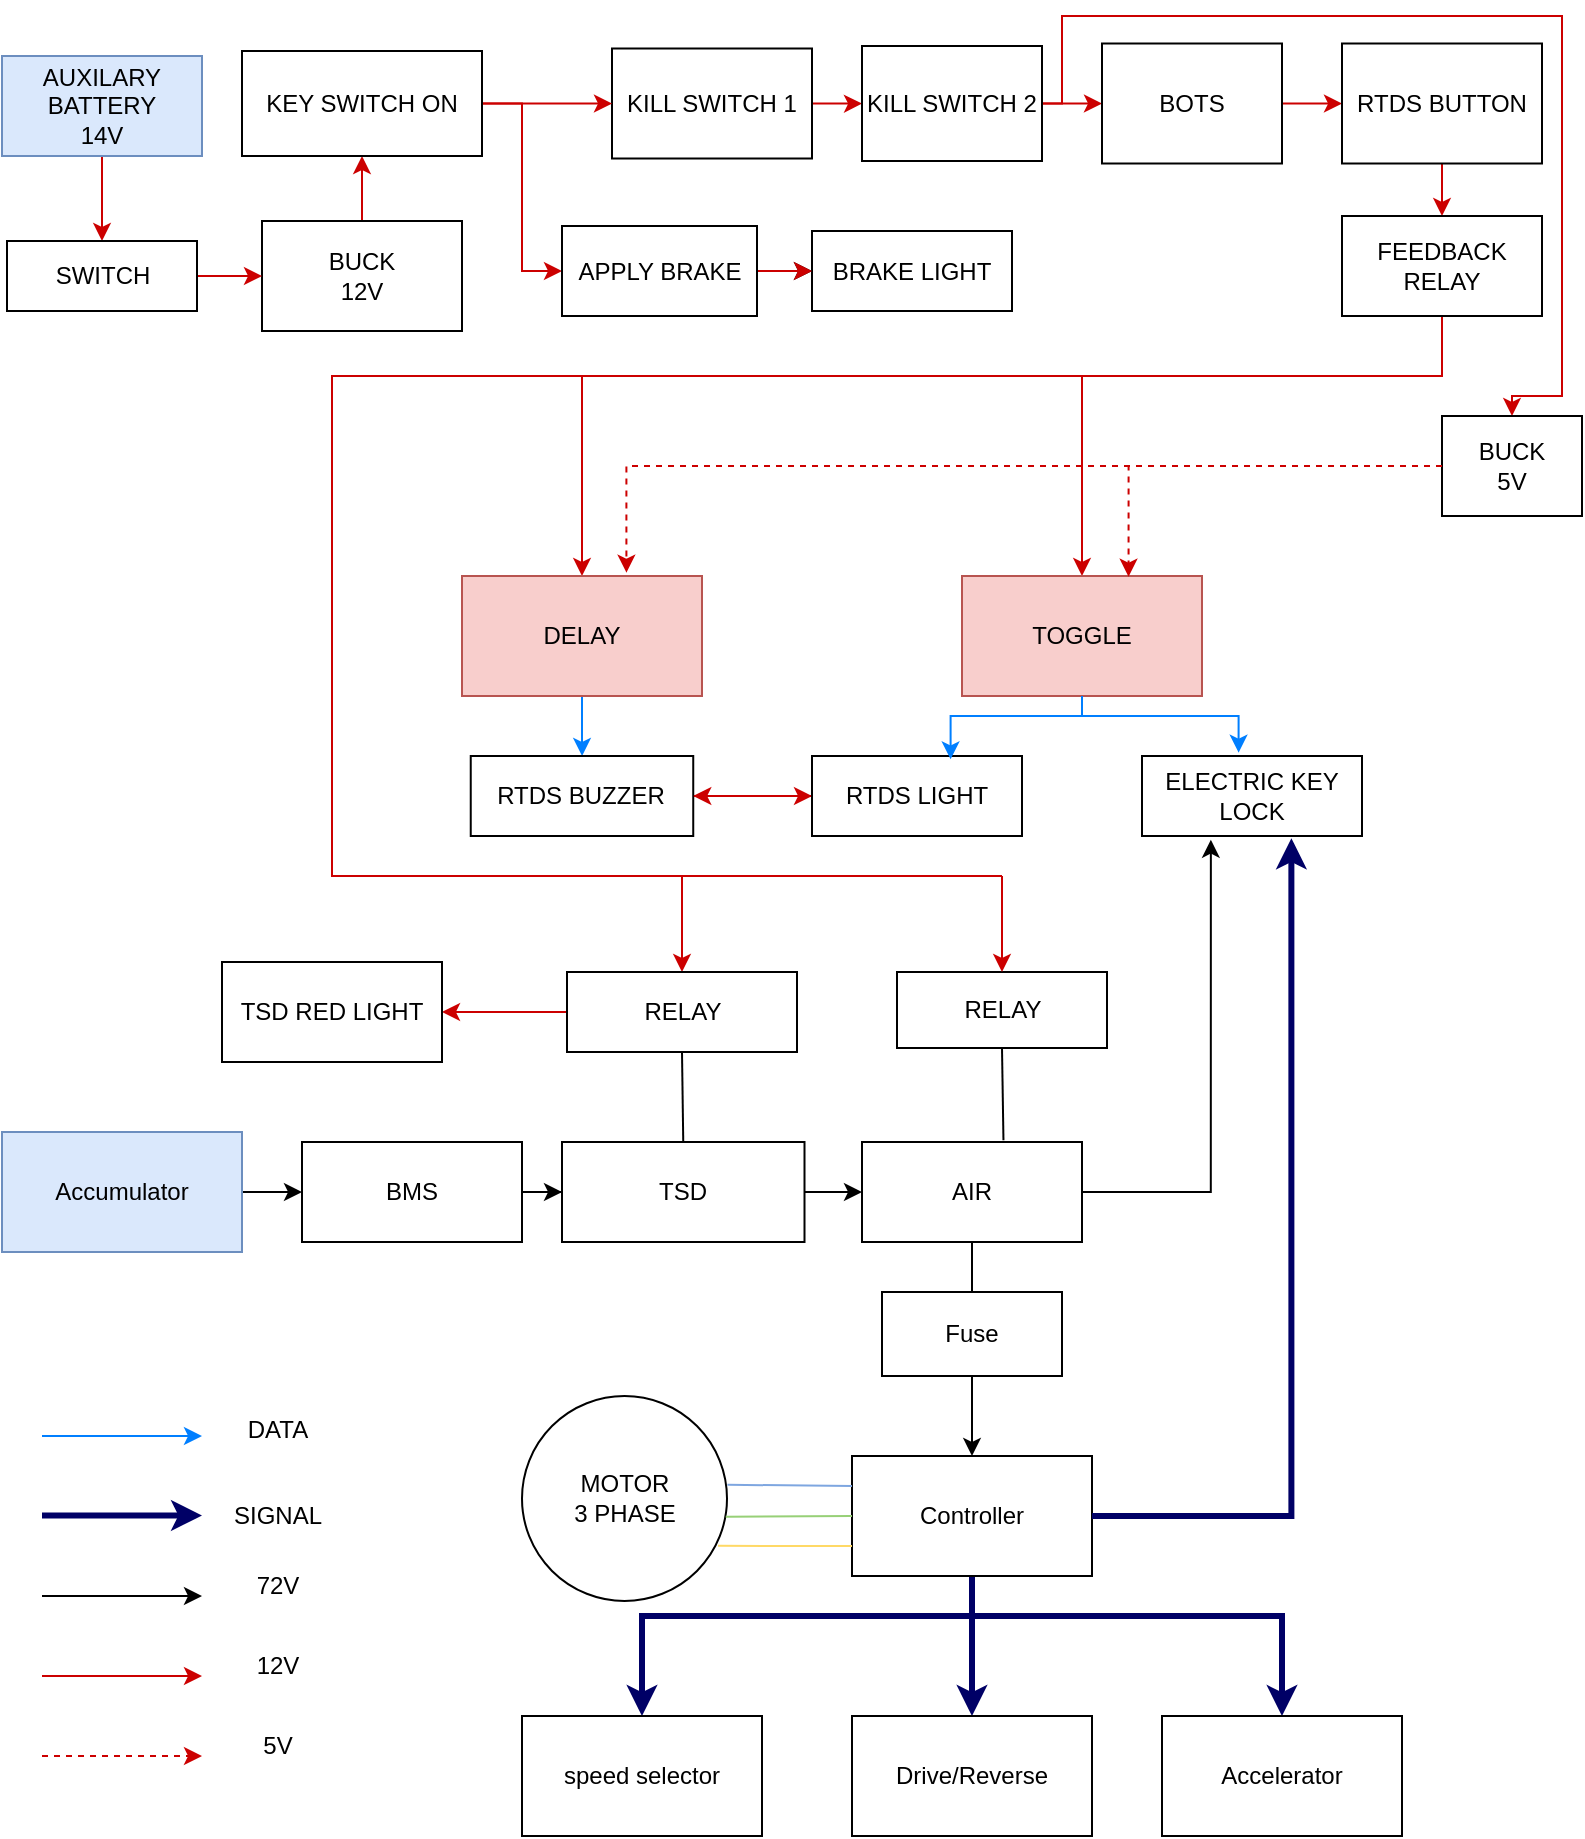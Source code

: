 <mxfile version="22.1.11" type="github">
  <diagram name="Page-1" id="5z9JhxZ2LXVQe261_9Ux">
    <mxGraphModel dx="1750" dy="870" grid="1" gridSize="10" guides="1" tooltips="1" connect="1" arrows="1" fold="1" page="1" pageScale="1" pageWidth="850" pageHeight="1100" math="0" shadow="0">
      <root>
        <mxCell id="0" />
        <mxCell id="1" parent="0" />
        <mxCell id="dyvwr03DCd8j8Xf0D3im-3" value="" style="edgeStyle=orthogonalEdgeStyle;rounded=0;orthogonalLoop=1;jettySize=auto;html=1;strokeColor=#CC0000;" edge="1" parent="1" source="opBt1St4BZjjfpRbZEwM-1" target="dyvwr03DCd8j8Xf0D3im-2">
          <mxGeometry relative="1" as="geometry" />
        </mxCell>
        <mxCell id="opBt1St4BZjjfpRbZEwM-1" value="AUXILARY BATTERY&lt;br&gt;14V" style="rounded=0;whiteSpace=wrap;html=1;fillColor=#dae8fc;strokeColor=#6c8ebf;" parent="1" vertex="1">
          <mxGeometry x="20" y="30" width="100" height="50" as="geometry" />
        </mxCell>
        <mxCell id="opBt1St4BZjjfpRbZEwM-2" value="BRAKE LIGHT" style="rounded=0;whiteSpace=wrap;html=1;" parent="1" vertex="1">
          <mxGeometry x="425" y="117.5" width="100" height="40" as="geometry" />
        </mxCell>
        <mxCell id="dyvwr03DCd8j8Xf0D3im-10" value="" style="edgeStyle=orthogonalEdgeStyle;rounded=0;orthogonalLoop=1;jettySize=auto;html=1;strokeColor=#CC0000;" edge="1" parent="1" source="opBt1St4BZjjfpRbZEwM-3" target="opBt1St4BZjjfpRbZEwM-4">
          <mxGeometry relative="1" as="geometry" />
        </mxCell>
        <mxCell id="opBt1St4BZjjfpRbZEwM-3" value="KILL SWITCH 1" style="rounded=0;whiteSpace=wrap;html=1;" parent="1" vertex="1">
          <mxGeometry x="325" y="26.25" width="100" height="55" as="geometry" />
        </mxCell>
        <mxCell id="dyvwr03DCd8j8Xf0D3im-11" value="" style="edgeStyle=orthogonalEdgeStyle;rounded=0;orthogonalLoop=1;jettySize=auto;html=1;strokeColor=#CC0000;entryX=0.5;entryY=0;entryDx=0;entryDy=0;" edge="1" parent="1" source="opBt1St4BZjjfpRbZEwM-4" target="dyvwr03DCd8j8Xf0D3im-26">
          <mxGeometry relative="1" as="geometry">
            <Array as="points">
              <mxPoint x="550" y="54" />
              <mxPoint x="550" y="10" />
              <mxPoint x="800" y="10" />
              <mxPoint x="800" y="200" />
              <mxPoint x="775" y="200" />
            </Array>
          </mxGeometry>
        </mxCell>
        <mxCell id="dyvwr03DCd8j8Xf0D3im-28" value="" style="edgeStyle=orthogonalEdgeStyle;rounded=0;orthogonalLoop=1;jettySize=auto;html=1;strokeColor=#CC0000;" edge="1" parent="1" source="opBt1St4BZjjfpRbZEwM-4" target="opBt1St4BZjjfpRbZEwM-5">
          <mxGeometry relative="1" as="geometry" />
        </mxCell>
        <mxCell id="opBt1St4BZjjfpRbZEwM-4" value="KILL SWITCH 2" style="rounded=0;whiteSpace=wrap;html=1;" parent="1" vertex="1">
          <mxGeometry x="450" y="25" width="90" height="57.5" as="geometry" />
        </mxCell>
        <mxCell id="dyvwr03DCd8j8Xf0D3im-29" value="" style="edgeStyle=orthogonalEdgeStyle;rounded=0;orthogonalLoop=1;jettySize=auto;html=1;strokeColor=#CC0000;" edge="1" parent="1" source="opBt1St4BZjjfpRbZEwM-5" target="opBt1St4BZjjfpRbZEwM-7">
          <mxGeometry relative="1" as="geometry" />
        </mxCell>
        <mxCell id="dyvwr03DCd8j8Xf0D3im-42" style="rounded=0;orthogonalLoop=1;jettySize=auto;html=1;entryX=0.5;entryY=0;entryDx=0;entryDy=0;strokeColor=#CC0000;" edge="1" parent="1" target="dyvwr03DCd8j8Xf0D3im-50">
          <mxGeometry relative="1" as="geometry">
            <mxPoint x="310" y="190" as="sourcePoint" />
            <mxPoint x="86.46" y="496.25" as="targetPoint" />
            <Array as="points">
              <mxPoint x="185" y="190" />
              <mxPoint x="185" y="440" />
              <mxPoint x="360" y="440" />
            </Array>
          </mxGeometry>
        </mxCell>
        <mxCell id="opBt1St4BZjjfpRbZEwM-5" value="BOTS" style="rounded=0;whiteSpace=wrap;html=1;" parent="1" vertex="1">
          <mxGeometry x="570" y="23.75" width="90" height="60" as="geometry" />
        </mxCell>
        <mxCell id="dyvwr03DCd8j8Xf0D3im-7" value="" style="edgeStyle=orthogonalEdgeStyle;rounded=0;orthogonalLoop=1;jettySize=auto;html=1;strokeColor=#CC0000;" edge="1" parent="1" source="opBt1St4BZjjfpRbZEwM-6" target="dyvwr03DCd8j8Xf0D3im-6">
          <mxGeometry relative="1" as="geometry" />
        </mxCell>
        <mxCell id="opBt1St4BZjjfpRbZEwM-6" value="BUCK&lt;br&gt;12V" style="rounded=0;whiteSpace=wrap;html=1;" parent="1" vertex="1">
          <mxGeometry x="150" y="112.5" width="100" height="55" as="geometry" />
        </mxCell>
        <mxCell id="dyvwr03DCd8j8Xf0D3im-25" value="" style="edgeStyle=orthogonalEdgeStyle;rounded=0;orthogonalLoop=1;jettySize=auto;html=1;strokeColor=#CC0000;" edge="1" parent="1" source="opBt1St4BZjjfpRbZEwM-7" target="dyvwr03DCd8j8Xf0D3im-24">
          <mxGeometry relative="1" as="geometry" />
        </mxCell>
        <mxCell id="opBt1St4BZjjfpRbZEwM-7" value="RTDS BUTTON" style="rounded=0;whiteSpace=wrap;html=1;" parent="1" vertex="1">
          <mxGeometry x="690" y="23.75" width="100" height="60" as="geometry" />
        </mxCell>
        <mxCell id="dyvwr03DCd8j8Xf0D3im-52" value="" style="edgeStyle=orthogonalEdgeStyle;rounded=0;orthogonalLoop=1;jettySize=auto;html=1;" edge="1" parent="1" source="opBt1St4BZjjfpRbZEwM-8" target="dyvwr03DCd8j8Xf0D3im-48">
          <mxGeometry relative="1" as="geometry" />
        </mxCell>
        <mxCell id="opBt1St4BZjjfpRbZEwM-8" value="Accumulator" style="rounded=0;whiteSpace=wrap;html=1;fillColor=#dae8fc;strokeColor=#6c8ebf;" parent="1" vertex="1">
          <mxGeometry x="20" y="568" width="120" height="60" as="geometry" />
        </mxCell>
        <mxCell id="dyvwr03DCd8j8Xf0D3im-66" value="" style="edgeStyle=orthogonalEdgeStyle;rounded=0;orthogonalLoop=1;jettySize=auto;html=1;" edge="1" parent="1" source="opBt1St4BZjjfpRbZEwM-9" target="opBt1St4BZjjfpRbZEwM-11">
          <mxGeometry relative="1" as="geometry" />
        </mxCell>
        <mxCell id="opBt1St4BZjjfpRbZEwM-9" value="AIR" style="rounded=0;whiteSpace=wrap;html=1;" parent="1" vertex="1">
          <mxGeometry x="450" y="573" width="110" height="50" as="geometry" />
        </mxCell>
        <mxCell id="opBt1St4BZjjfpRbZEwM-10" value="Fuse" style="rounded=0;whiteSpace=wrap;html=1;" parent="1" vertex="1">
          <mxGeometry x="460" y="648" width="90" height="42" as="geometry" />
        </mxCell>
        <mxCell id="dyvwr03DCd8j8Xf0D3im-67" value="" style="edgeStyle=orthogonalEdgeStyle;rounded=0;orthogonalLoop=1;jettySize=auto;html=1;strokeColor=#000066;strokeWidth=3;" edge="1" parent="1" source="opBt1St4BZjjfpRbZEwM-11" target="opBt1St4BZjjfpRbZEwM-13">
          <mxGeometry relative="1" as="geometry" />
        </mxCell>
        <mxCell id="dyvwr03DCd8j8Xf0D3im-68" style="edgeStyle=orthogonalEdgeStyle;rounded=0;orthogonalLoop=1;jettySize=auto;html=1;strokeColor=#000066;strokeWidth=3;" edge="1" parent="1" source="opBt1St4BZjjfpRbZEwM-11" target="opBt1St4BZjjfpRbZEwM-14">
          <mxGeometry relative="1" as="geometry">
            <Array as="points">
              <mxPoint x="505" y="810" />
              <mxPoint x="340" y="810" />
            </Array>
          </mxGeometry>
        </mxCell>
        <mxCell id="dyvwr03DCd8j8Xf0D3im-69" style="edgeStyle=orthogonalEdgeStyle;rounded=0;orthogonalLoop=1;jettySize=auto;html=1;entryX=0.5;entryY=0;entryDx=0;entryDy=0;strokeColor=#000066;strokeWidth=3;" edge="1" parent="1" source="opBt1St4BZjjfpRbZEwM-11" target="opBt1St4BZjjfpRbZEwM-12">
          <mxGeometry relative="1" as="geometry">
            <Array as="points">
              <mxPoint x="505" y="810" />
              <mxPoint x="660" y="810" />
            </Array>
          </mxGeometry>
        </mxCell>
        <mxCell id="opBt1St4BZjjfpRbZEwM-11" value="Controller" style="rounded=0;whiteSpace=wrap;html=1;" parent="1" vertex="1">
          <mxGeometry x="445" y="730" width="120" height="60" as="geometry" />
        </mxCell>
        <mxCell id="opBt1St4BZjjfpRbZEwM-12" value="Accelerator" style="rounded=0;whiteSpace=wrap;html=1;" parent="1" vertex="1">
          <mxGeometry x="600" y="860" width="120" height="60" as="geometry" />
        </mxCell>
        <mxCell id="opBt1St4BZjjfpRbZEwM-13" value="Drive/Reverse" style="rounded=0;whiteSpace=wrap;html=1;" parent="1" vertex="1">
          <mxGeometry x="445" y="860" width="120" height="60" as="geometry" />
        </mxCell>
        <mxCell id="opBt1St4BZjjfpRbZEwM-14" value="speed selector" style="rounded=0;whiteSpace=wrap;html=1;" parent="1" vertex="1">
          <mxGeometry x="280" y="860" width="120" height="60" as="geometry" />
        </mxCell>
        <mxCell id="dyvwr03DCd8j8Xf0D3im-5" value="" style="edgeStyle=orthogonalEdgeStyle;rounded=0;orthogonalLoop=1;jettySize=auto;html=1;strokeColor=#CC0000;" edge="1" parent="1" source="dyvwr03DCd8j8Xf0D3im-2" target="opBt1St4BZjjfpRbZEwM-6">
          <mxGeometry relative="1" as="geometry" />
        </mxCell>
        <mxCell id="dyvwr03DCd8j8Xf0D3im-2" value="SWITCH&lt;br&gt;" style="rounded=0;whiteSpace=wrap;html=1;" vertex="1" parent="1">
          <mxGeometry x="22.5" y="122.5" width="95" height="35" as="geometry" />
        </mxCell>
        <mxCell id="dyvwr03DCd8j8Xf0D3im-9" value="" style="edgeStyle=elbowEdgeStyle;rounded=0;orthogonalLoop=1;jettySize=auto;html=1;strokeColor=#CC0000;" edge="1" parent="1" source="dyvwr03DCd8j8Xf0D3im-6" target="opBt1St4BZjjfpRbZEwM-3">
          <mxGeometry relative="1" as="geometry" />
        </mxCell>
        <mxCell id="dyvwr03DCd8j8Xf0D3im-21" value="" style="edgeStyle=orthogonalEdgeStyle;rounded=0;orthogonalLoop=1;jettySize=auto;html=1;entryX=0;entryY=0.5;entryDx=0;entryDy=0;strokeColor=#CC0000;" edge="1" parent="1" source="dyvwr03DCd8j8Xf0D3im-6" target="dyvwr03DCd8j8Xf0D3im-8">
          <mxGeometry relative="1" as="geometry" />
        </mxCell>
        <mxCell id="dyvwr03DCd8j8Xf0D3im-6" value="KEY SWITCH ON" style="rounded=0;whiteSpace=wrap;html=1;" vertex="1" parent="1">
          <mxGeometry x="140" y="27.5" width="120" height="52.5" as="geometry" />
        </mxCell>
        <mxCell id="dyvwr03DCd8j8Xf0D3im-22" value="" style="edgeStyle=orthogonalEdgeStyle;rounded=0;orthogonalLoop=1;jettySize=auto;html=1;" edge="1" parent="1" source="dyvwr03DCd8j8Xf0D3im-8" target="opBt1St4BZjjfpRbZEwM-2">
          <mxGeometry relative="1" as="geometry" />
        </mxCell>
        <mxCell id="dyvwr03DCd8j8Xf0D3im-23" value="" style="edgeStyle=orthogonalEdgeStyle;rounded=0;orthogonalLoop=1;jettySize=auto;html=1;strokeColor=#CC0000;" edge="1" parent="1" source="dyvwr03DCd8j8Xf0D3im-8" target="opBt1St4BZjjfpRbZEwM-2">
          <mxGeometry relative="1" as="geometry" />
        </mxCell>
        <mxCell id="dyvwr03DCd8j8Xf0D3im-8" value="APPLY BRAKE" style="rounded=0;whiteSpace=wrap;html=1;" vertex="1" parent="1">
          <mxGeometry x="300" y="115" width="97.5" height="45" as="geometry" />
        </mxCell>
        <mxCell id="dyvwr03DCd8j8Xf0D3im-33" value="" style="edgeStyle=orthogonalEdgeStyle;rounded=0;orthogonalLoop=1;jettySize=auto;html=1;entryX=0.5;entryY=0;entryDx=0;entryDy=0;strokeColor=#CC0000;" edge="1" parent="1" source="dyvwr03DCd8j8Xf0D3im-24" target="dyvwr03DCd8j8Xf0D3im-34">
          <mxGeometry relative="1" as="geometry">
            <mxPoint x="360" y="280" as="targetPoint" />
            <Array as="points">
              <mxPoint x="740" y="190" />
              <mxPoint x="310" y="190" />
            </Array>
          </mxGeometry>
        </mxCell>
        <mxCell id="dyvwr03DCd8j8Xf0D3im-36" style="edgeStyle=orthogonalEdgeStyle;rounded=0;orthogonalLoop=1;jettySize=auto;html=1;entryX=0.5;entryY=0;entryDx=0;entryDy=0;strokeColor=#CC0000;" edge="1" parent="1" source="dyvwr03DCd8j8Xf0D3im-24" target="dyvwr03DCd8j8Xf0D3im-35">
          <mxGeometry relative="1" as="geometry">
            <Array as="points">
              <mxPoint x="740" y="190" />
              <mxPoint x="560" y="190" />
            </Array>
          </mxGeometry>
        </mxCell>
        <mxCell id="dyvwr03DCd8j8Xf0D3im-24" value="FEEDBACK RELAY" style="rounded=0;whiteSpace=wrap;html=1;" vertex="1" parent="1">
          <mxGeometry x="690" y="110" width="100" height="50" as="geometry" />
        </mxCell>
        <mxCell id="dyvwr03DCd8j8Xf0D3im-26" value="BUCK&lt;br&gt;5V" style="rounded=0;whiteSpace=wrap;html=1;" vertex="1" parent="1">
          <mxGeometry x="740" y="210" width="70" height="50" as="geometry" />
        </mxCell>
        <mxCell id="dyvwr03DCd8j8Xf0D3im-45" value="" style="edgeStyle=orthogonalEdgeStyle;rounded=0;orthogonalLoop=1;jettySize=auto;html=1;strokeColor=#007FFF;" edge="1" parent="1" source="dyvwr03DCd8j8Xf0D3im-34" target="dyvwr03DCd8j8Xf0D3im-39">
          <mxGeometry relative="1" as="geometry" />
        </mxCell>
        <mxCell id="dyvwr03DCd8j8Xf0D3im-34" value="DELAY" style="rounded=0;whiteSpace=wrap;html=1;fillColor=#f8cecc;strokeColor=#b85450;" vertex="1" parent="1">
          <mxGeometry x="250" y="290" width="120" height="60" as="geometry" />
        </mxCell>
        <mxCell id="dyvwr03DCd8j8Xf0D3im-35" value="TOGGLE" style="rounded=0;whiteSpace=wrap;html=1;fillColor=#f8cecc;strokeColor=#b85450;" vertex="1" parent="1">
          <mxGeometry x="500" y="290" width="120" height="60" as="geometry" />
        </mxCell>
        <mxCell id="dyvwr03DCd8j8Xf0D3im-37" style="edgeStyle=orthogonalEdgeStyle;rounded=0;orthogonalLoop=1;jettySize=auto;html=1;entryX=0.685;entryY=-0.028;entryDx=0;entryDy=0;entryPerimeter=0;dashed=1;strokeColor=#CC0000;" edge="1" parent="1" source="dyvwr03DCd8j8Xf0D3im-26" target="dyvwr03DCd8j8Xf0D3im-34">
          <mxGeometry relative="1" as="geometry" />
        </mxCell>
        <mxCell id="dyvwr03DCd8j8Xf0D3im-38" style="edgeStyle=orthogonalEdgeStyle;rounded=0;orthogonalLoop=1;jettySize=auto;html=1;entryX=0.694;entryY=0.006;entryDx=0;entryDy=0;entryPerimeter=0;dashed=1;strokeColor=#CC0000;" edge="1" parent="1" source="dyvwr03DCd8j8Xf0D3im-26" target="dyvwr03DCd8j8Xf0D3im-35">
          <mxGeometry relative="1" as="geometry" />
        </mxCell>
        <mxCell id="dyvwr03DCd8j8Xf0D3im-43" value="" style="edgeStyle=orthogonalEdgeStyle;rounded=0;orthogonalLoop=1;jettySize=auto;html=1;strokeColor=#CC0000;" edge="1" parent="1" source="dyvwr03DCd8j8Xf0D3im-39" target="dyvwr03DCd8j8Xf0D3im-40">
          <mxGeometry relative="1" as="geometry" />
        </mxCell>
        <mxCell id="dyvwr03DCd8j8Xf0D3im-39" value="RTDS BUZZER" style="rounded=0;whiteSpace=wrap;html=1;" vertex="1" parent="1">
          <mxGeometry x="254.37" y="380" width="111.25" height="40" as="geometry" />
        </mxCell>
        <mxCell id="dyvwr03DCd8j8Xf0D3im-44" style="edgeStyle=orthogonalEdgeStyle;rounded=0;orthogonalLoop=1;jettySize=auto;html=1;entryX=1;entryY=0.5;entryDx=0;entryDy=0;strokeColor=#CC0000;" edge="1" parent="1" source="dyvwr03DCd8j8Xf0D3im-40" target="dyvwr03DCd8j8Xf0D3im-39">
          <mxGeometry relative="1" as="geometry" />
        </mxCell>
        <mxCell id="dyvwr03DCd8j8Xf0D3im-40" value="RTDS LIGHT" style="rounded=0;whiteSpace=wrap;html=1;" vertex="1" parent="1">
          <mxGeometry x="425" y="380" width="105" height="40" as="geometry" />
        </mxCell>
        <mxCell id="dyvwr03DCd8j8Xf0D3im-41" value="ELECTRIC KEY LOCK" style="rounded=0;whiteSpace=wrap;html=1;" vertex="1" parent="1">
          <mxGeometry x="590" y="380" width="110" height="40" as="geometry" />
        </mxCell>
        <mxCell id="dyvwr03DCd8j8Xf0D3im-46" style="edgeStyle=orthogonalEdgeStyle;rounded=0;orthogonalLoop=1;jettySize=auto;html=1;entryX=0.66;entryY=0.042;entryDx=0;entryDy=0;entryPerimeter=0;strokeColor=#007FFF;" edge="1" parent="1" source="dyvwr03DCd8j8Xf0D3im-35" target="dyvwr03DCd8j8Xf0D3im-40">
          <mxGeometry relative="1" as="geometry">
            <Array as="points">
              <mxPoint x="560" y="360" />
              <mxPoint x="494" y="360" />
            </Array>
          </mxGeometry>
        </mxCell>
        <mxCell id="dyvwr03DCd8j8Xf0D3im-47" style="edgeStyle=orthogonalEdgeStyle;rounded=0;orthogonalLoop=1;jettySize=auto;html=1;entryX=0.439;entryY=-0.042;entryDx=0;entryDy=0;entryPerimeter=0;strokeColor=#007FFF;" edge="1" parent="1" source="dyvwr03DCd8j8Xf0D3im-35" target="dyvwr03DCd8j8Xf0D3im-41">
          <mxGeometry relative="1" as="geometry">
            <Array as="points">
              <mxPoint x="560" y="360" />
              <mxPoint x="638" y="360" />
            </Array>
          </mxGeometry>
        </mxCell>
        <mxCell id="dyvwr03DCd8j8Xf0D3im-53" value="" style="edgeStyle=orthogonalEdgeStyle;rounded=0;orthogonalLoop=1;jettySize=auto;html=1;" edge="1" parent="1" source="dyvwr03DCd8j8Xf0D3im-48" target="dyvwr03DCd8j8Xf0D3im-49">
          <mxGeometry relative="1" as="geometry" />
        </mxCell>
        <mxCell id="dyvwr03DCd8j8Xf0D3im-48" value="BMS" style="rounded=0;whiteSpace=wrap;html=1;" vertex="1" parent="1">
          <mxGeometry x="170" y="573" width="110" height="50" as="geometry" />
        </mxCell>
        <mxCell id="dyvwr03DCd8j8Xf0D3im-60" value="" style="edgeStyle=orthogonalEdgeStyle;rounded=0;orthogonalLoop=1;jettySize=auto;html=1;" edge="1" parent="1" source="dyvwr03DCd8j8Xf0D3im-49" target="opBt1St4BZjjfpRbZEwM-9">
          <mxGeometry relative="1" as="geometry" />
        </mxCell>
        <mxCell id="dyvwr03DCd8j8Xf0D3im-49" value="TSD" style="rounded=0;whiteSpace=wrap;html=1;" vertex="1" parent="1">
          <mxGeometry x="300" y="573" width="121.25" height="50" as="geometry" />
        </mxCell>
        <mxCell id="dyvwr03DCd8j8Xf0D3im-56" value="" style="edgeStyle=orthogonalEdgeStyle;rounded=0;orthogonalLoop=1;jettySize=auto;html=1;strokeColor=#CC0000;" edge="1" parent="1" source="dyvwr03DCd8j8Xf0D3im-50" target="dyvwr03DCd8j8Xf0D3im-51">
          <mxGeometry relative="1" as="geometry" />
        </mxCell>
        <mxCell id="dyvwr03DCd8j8Xf0D3im-50" value="RELAY" style="rounded=0;whiteSpace=wrap;html=1;" vertex="1" parent="1">
          <mxGeometry x="302.5" y="488" width="115" height="40" as="geometry" />
        </mxCell>
        <mxCell id="dyvwr03DCd8j8Xf0D3im-51" value="TSD RED LIGHT" style="rounded=0;whiteSpace=wrap;html=1;" vertex="1" parent="1">
          <mxGeometry x="130" y="483" width="110" height="50" as="geometry" />
        </mxCell>
        <mxCell id="dyvwr03DCd8j8Xf0D3im-61" value="RELAY" style="rounded=0;whiteSpace=wrap;html=1;" vertex="1" parent="1">
          <mxGeometry x="467.5" y="488" width="105" height="38" as="geometry" />
        </mxCell>
        <mxCell id="dyvwr03DCd8j8Xf0D3im-62" value="" style="endArrow=none;html=1;rounded=0;strokeColor=#CC0000;" edge="1" parent="1">
          <mxGeometry width="50" height="50" relative="1" as="geometry">
            <mxPoint x="360" y="440" as="sourcePoint" />
            <mxPoint x="520" y="440" as="targetPoint" />
          </mxGeometry>
        </mxCell>
        <mxCell id="dyvwr03DCd8j8Xf0D3im-63" value="" style="endArrow=classic;html=1;rounded=0;entryX=0.5;entryY=0;entryDx=0;entryDy=0;strokeColor=#CC0000;" edge="1" parent="1" target="dyvwr03DCd8j8Xf0D3im-61">
          <mxGeometry width="50" height="50" relative="1" as="geometry">
            <mxPoint x="520" y="440" as="sourcePoint" />
            <mxPoint x="490" y="330" as="targetPoint" />
            <Array as="points" />
          </mxGeometry>
        </mxCell>
        <mxCell id="dyvwr03DCd8j8Xf0D3im-64" value="" style="endArrow=none;html=1;rounded=0;exitX=0.5;exitY=1;exitDx=0;exitDy=0;entryX=0.5;entryY=0;entryDx=0;entryDy=0;" edge="1" parent="1" source="dyvwr03DCd8j8Xf0D3im-50" target="dyvwr03DCd8j8Xf0D3im-49">
          <mxGeometry width="50" height="50" relative="1" as="geometry">
            <mxPoint x="350" y="480" as="sourcePoint" />
            <mxPoint x="400" y="430" as="targetPoint" />
          </mxGeometry>
        </mxCell>
        <mxCell id="dyvwr03DCd8j8Xf0D3im-65" value="" style="endArrow=none;html=1;rounded=0;entryX=0.5;entryY=1;entryDx=0;entryDy=0;exitX=0.643;exitY=-0.018;exitDx=0;exitDy=0;exitPerimeter=0;" edge="1" parent="1" source="opBt1St4BZjjfpRbZEwM-9" target="dyvwr03DCd8j8Xf0D3im-61">
          <mxGeometry width="50" height="50" relative="1" as="geometry">
            <mxPoint x="350" y="480" as="sourcePoint" />
            <mxPoint x="400" y="430" as="targetPoint" />
          </mxGeometry>
        </mxCell>
        <mxCell id="dyvwr03DCd8j8Xf0D3im-70" value="MOTOR&lt;br&gt;3 PHASE" style="ellipse;whiteSpace=wrap;html=1;aspect=fixed;" vertex="1" parent="1">
          <mxGeometry x="280" y="700" width="102.5" height="102.5" as="geometry" />
        </mxCell>
        <mxCell id="dyvwr03DCd8j8Xf0D3im-71" style="edgeStyle=orthogonalEdgeStyle;rounded=0;orthogonalLoop=1;jettySize=auto;html=1;entryX=0.313;entryY=1.046;entryDx=0;entryDy=0;entryPerimeter=0;" edge="1" parent="1" source="opBt1St4BZjjfpRbZEwM-9" target="dyvwr03DCd8j8Xf0D3im-41">
          <mxGeometry relative="1" as="geometry" />
        </mxCell>
        <mxCell id="dyvwr03DCd8j8Xf0D3im-72" style="edgeStyle=orthogonalEdgeStyle;rounded=0;orthogonalLoop=1;jettySize=auto;html=1;exitX=1;exitY=0.5;exitDx=0;exitDy=0;entryX=0.679;entryY=1.028;entryDx=0;entryDy=0;entryPerimeter=0;strokeColor=#000066;strokeWidth=3;" edge="1" parent="1" source="opBt1St4BZjjfpRbZEwM-11" target="dyvwr03DCd8j8Xf0D3im-41">
          <mxGeometry relative="1" as="geometry" />
        </mxCell>
        <mxCell id="dyvwr03DCd8j8Xf0D3im-78" value="" style="endArrow=none;html=1;rounded=0;entryX=0;entryY=0.25;entryDx=0;entryDy=0;exitX=1.002;exitY=0.433;exitDx=0;exitDy=0;exitPerimeter=0;strokeColor=#7EA6E0;" edge="1" parent="1" source="dyvwr03DCd8j8Xf0D3im-70" target="opBt1St4BZjjfpRbZEwM-11">
          <mxGeometry width="50" height="50" relative="1" as="geometry">
            <mxPoint x="240" y="660" as="sourcePoint" />
            <mxPoint x="290" y="610" as="targetPoint" />
          </mxGeometry>
        </mxCell>
        <mxCell id="dyvwr03DCd8j8Xf0D3im-79" value="" style="endArrow=none;html=1;rounded=0;entryX=0;entryY=0.5;entryDx=0;entryDy=0;exitX=0.994;exitY=0.589;exitDx=0;exitDy=0;exitPerimeter=0;strokeColor=#97D077;" edge="1" parent="1" source="dyvwr03DCd8j8Xf0D3im-70" target="opBt1St4BZjjfpRbZEwM-11">
          <mxGeometry width="50" height="50" relative="1" as="geometry">
            <mxPoint x="370" y="760" as="sourcePoint" />
            <mxPoint x="290" y="610" as="targetPoint" />
          </mxGeometry>
        </mxCell>
        <mxCell id="dyvwr03DCd8j8Xf0D3im-80" value="" style="endArrow=none;html=1;rounded=0;exitX=0.956;exitY=0.731;exitDx=0;exitDy=0;exitPerimeter=0;entryX=0;entryY=0.75;entryDx=0;entryDy=0;strokeColor=#FFD966;" edge="1" parent="1" source="dyvwr03DCd8j8Xf0D3im-70" target="opBt1St4BZjjfpRbZEwM-11">
          <mxGeometry width="50" height="50" relative="1" as="geometry">
            <mxPoint x="240" y="660" as="sourcePoint" />
            <mxPoint x="440" y="770" as="targetPoint" />
          </mxGeometry>
        </mxCell>
        <mxCell id="dyvwr03DCd8j8Xf0D3im-82" value="" style="endArrow=classic;html=1;rounded=0;strokeColor=#007FFF;" edge="1" parent="1">
          <mxGeometry width="50" height="50" relative="1" as="geometry">
            <mxPoint x="40" y="720" as="sourcePoint" />
            <mxPoint x="120" y="720" as="targetPoint" />
          </mxGeometry>
        </mxCell>
        <mxCell id="dyvwr03DCd8j8Xf0D3im-83" value="" style="endArrow=classic;html=1;rounded=0;strokeColor=#000066;strokeWidth=3;" edge="1" parent="1">
          <mxGeometry width="50" height="50" relative="1" as="geometry">
            <mxPoint x="40" y="759.74" as="sourcePoint" />
            <mxPoint x="120" y="759.74" as="targetPoint" />
          </mxGeometry>
        </mxCell>
        <mxCell id="dyvwr03DCd8j8Xf0D3im-84" value="" style="endArrow=classic;html=1;rounded=0;" edge="1" parent="1">
          <mxGeometry width="50" height="50" relative="1" as="geometry">
            <mxPoint x="40" y="800" as="sourcePoint" />
            <mxPoint x="120" y="800" as="targetPoint" />
          </mxGeometry>
        </mxCell>
        <mxCell id="dyvwr03DCd8j8Xf0D3im-85" value="" style="endArrow=classic;html=1;rounded=0;strokeColor=#CC0000;" edge="1" parent="1">
          <mxGeometry width="50" height="50" relative="1" as="geometry">
            <mxPoint x="40" y="840" as="sourcePoint" />
            <mxPoint x="120" y="840" as="targetPoint" />
          </mxGeometry>
        </mxCell>
        <mxCell id="dyvwr03DCd8j8Xf0D3im-86" value="" style="endArrow=classic;html=1;rounded=0;strokeColor=#CC0000;dashed=1;" edge="1" parent="1">
          <mxGeometry width="50" height="50" relative="1" as="geometry">
            <mxPoint x="40" y="880" as="sourcePoint" />
            <mxPoint x="120" y="880" as="targetPoint" />
          </mxGeometry>
        </mxCell>
        <mxCell id="dyvwr03DCd8j8Xf0D3im-89" value="DATA" style="text;strokeColor=none;align=center;fillColor=none;html=1;verticalAlign=middle;whiteSpace=wrap;rounded=0;" vertex="1" parent="1">
          <mxGeometry x="117.5" y="700" width="80" height="33.75" as="geometry" />
        </mxCell>
        <mxCell id="dyvwr03DCd8j8Xf0D3im-90" value="SIGNAL" style="text;strokeColor=none;align=center;fillColor=none;html=1;verticalAlign=middle;whiteSpace=wrap;rounded=0;" vertex="1" parent="1">
          <mxGeometry x="127.5" y="745" width="60" height="30" as="geometry" />
        </mxCell>
        <mxCell id="dyvwr03DCd8j8Xf0D3im-91" value="72V" style="text;strokeColor=none;align=center;fillColor=none;html=1;verticalAlign=middle;whiteSpace=wrap;rounded=0;" vertex="1" parent="1">
          <mxGeometry x="127.5" y="780" width="60" height="30" as="geometry" />
        </mxCell>
        <mxCell id="dyvwr03DCd8j8Xf0D3im-92" value="12V" style="text;strokeColor=none;align=center;fillColor=none;html=1;verticalAlign=middle;whiteSpace=wrap;rounded=0;" vertex="1" parent="1">
          <mxGeometry x="127.5" y="820" width="60" height="30" as="geometry" />
        </mxCell>
        <mxCell id="dyvwr03DCd8j8Xf0D3im-93" value="5V" style="text;strokeColor=none;align=center;fillColor=none;html=1;verticalAlign=middle;whiteSpace=wrap;rounded=0;" vertex="1" parent="1">
          <mxGeometry x="127.5" y="860" width="60" height="30" as="geometry" />
        </mxCell>
      </root>
    </mxGraphModel>
  </diagram>
</mxfile>
